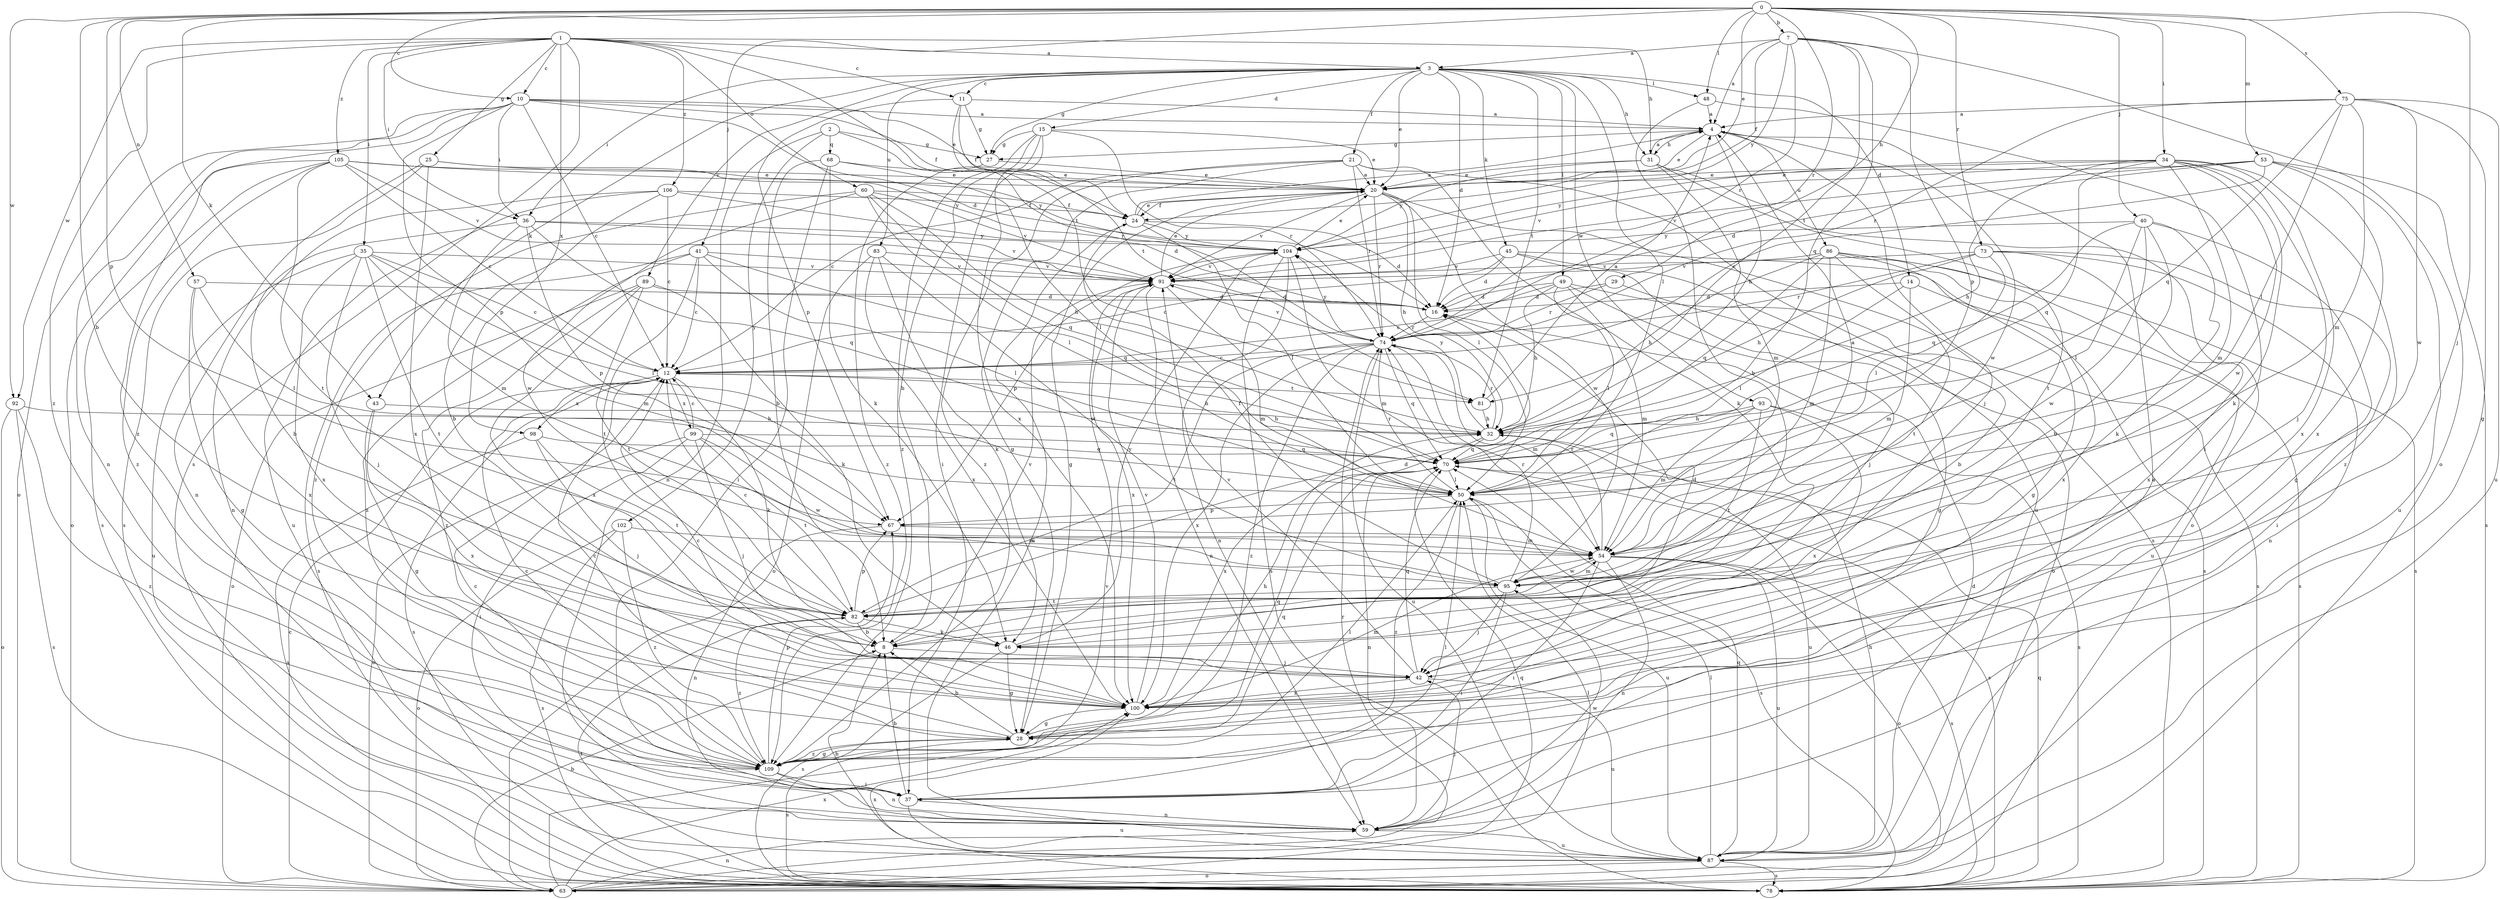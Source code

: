 strict digraph  {
0;
1;
2;
3;
4;
7;
8;
10;
11;
12;
14;
15;
16;
20;
21;
24;
25;
27;
28;
29;
31;
32;
34;
35;
36;
37;
40;
41;
42;
43;
45;
46;
48;
49;
50;
53;
54;
57;
59;
60;
63;
67;
68;
70;
73;
74;
75;
78;
81;
82;
83;
86;
87;
89;
91;
92;
93;
95;
98;
99;
100;
102;
104;
105;
106;
109;
0 -> 7  [label=b];
0 -> 8  [label=b];
0 -> 10  [label=c];
0 -> 20  [label=e];
0 -> 29  [label=h];
0 -> 34  [label=i];
0 -> 40  [label=j];
0 -> 41  [label=j];
0 -> 42  [label=j];
0 -> 43  [label=k];
0 -> 48  [label=l];
0 -> 53  [label=m];
0 -> 57  [label=n];
0 -> 67  [label=p];
0 -> 73  [label=r];
0 -> 74  [label=r];
0 -> 75  [label=s];
0 -> 92  [label=w];
1 -> 3  [label=a];
1 -> 10  [label=c];
1 -> 11  [label=c];
1 -> 25  [label=g];
1 -> 31  [label=h];
1 -> 35  [label=i];
1 -> 36  [label=i];
1 -> 60  [label=o];
1 -> 78  [label=s];
1 -> 81  [label=t];
1 -> 92  [label=w];
1 -> 98  [label=x];
1 -> 105  [label=z];
1 -> 106  [label=z];
1 -> 109  [label=z];
2 -> 27  [label=g];
2 -> 59  [label=n];
2 -> 68  [label=q];
2 -> 74  [label=r];
2 -> 102  [label=y];
3 -> 11  [label=c];
3 -> 14  [label=d];
3 -> 15  [label=d];
3 -> 16  [label=d];
3 -> 20  [label=e];
3 -> 21  [label=f];
3 -> 27  [label=g];
3 -> 31  [label=h];
3 -> 36  [label=i];
3 -> 43  [label=k];
3 -> 45  [label=k];
3 -> 48  [label=l];
3 -> 49  [label=l];
3 -> 50  [label=l];
3 -> 81  [label=t];
3 -> 83  [label=u];
3 -> 89  [label=v];
3 -> 93  [label=w];
4 -> 20  [label=e];
4 -> 27  [label=g];
4 -> 31  [label=h];
4 -> 32  [label=h];
4 -> 42  [label=j];
4 -> 86  [label=u];
4 -> 95  [label=w];
7 -> 3  [label=a];
7 -> 4  [label=a];
7 -> 24  [label=f];
7 -> 63  [label=o];
7 -> 67  [label=p];
7 -> 70  [label=q];
7 -> 74  [label=r];
7 -> 81  [label=t];
7 -> 104  [label=y];
8 -> 42  [label=j];
8 -> 91  [label=v];
10 -> 4  [label=a];
10 -> 12  [label=c];
10 -> 16  [label=d];
10 -> 20  [label=e];
10 -> 24  [label=f];
10 -> 36  [label=i];
10 -> 59  [label=n];
10 -> 63  [label=o];
10 -> 67  [label=p];
10 -> 109  [label=z];
11 -> 4  [label=a];
11 -> 24  [label=f];
11 -> 27  [label=g];
11 -> 67  [label=p];
11 -> 81  [label=t];
12 -> 32  [label=h];
12 -> 46  [label=k];
12 -> 78  [label=s];
12 -> 81  [label=t];
12 -> 98  [label=x];
12 -> 99  [label=x];
14 -> 16  [label=d];
14 -> 50  [label=l];
14 -> 54  [label=m];
14 -> 78  [label=s];
15 -> 8  [label=b];
15 -> 20  [label=e];
15 -> 27  [label=g];
15 -> 37  [label=i];
15 -> 74  [label=r];
15 -> 100  [label=x];
15 -> 109  [label=z];
16 -> 74  [label=r];
20 -> 24  [label=f];
20 -> 28  [label=g];
20 -> 32  [label=h];
20 -> 50  [label=l];
20 -> 74  [label=r];
20 -> 78  [label=s];
20 -> 91  [label=v];
20 -> 95  [label=w];
21 -> 12  [label=c];
21 -> 20  [label=e];
21 -> 28  [label=g];
21 -> 46  [label=k];
21 -> 74  [label=r];
21 -> 87  [label=u];
21 -> 109  [label=z];
24 -> 4  [label=a];
24 -> 16  [label=d];
24 -> 20  [label=e];
24 -> 50  [label=l];
24 -> 87  [label=u];
24 -> 104  [label=y];
25 -> 20  [label=e];
25 -> 59  [label=n];
25 -> 78  [label=s];
25 -> 100  [label=x];
25 -> 104  [label=y];
27 -> 20  [label=e];
27 -> 109  [label=z];
28 -> 8  [label=b];
28 -> 12  [label=c];
28 -> 32  [label=h];
28 -> 70  [label=q];
28 -> 78  [label=s];
28 -> 109  [label=z];
29 -> 8  [label=b];
29 -> 16  [label=d];
29 -> 74  [label=r];
31 -> 4  [label=a];
31 -> 20  [label=e];
31 -> 54  [label=m];
31 -> 63  [label=o];
31 -> 82  [label=t];
31 -> 104  [label=y];
32 -> 70  [label=q];
32 -> 74  [label=r];
32 -> 87  [label=u];
32 -> 100  [label=x];
32 -> 104  [label=y];
34 -> 20  [label=e];
34 -> 32  [label=h];
34 -> 42  [label=j];
34 -> 46  [label=k];
34 -> 54  [label=m];
34 -> 70  [label=q];
34 -> 91  [label=v];
34 -> 95  [label=w];
34 -> 100  [label=x];
34 -> 104  [label=y];
34 -> 109  [label=z];
35 -> 12  [label=c];
35 -> 42  [label=j];
35 -> 50  [label=l];
35 -> 54  [label=m];
35 -> 82  [label=t];
35 -> 87  [label=u];
35 -> 91  [label=v];
35 -> 100  [label=x];
36 -> 8  [label=b];
36 -> 54  [label=m];
36 -> 67  [label=p];
36 -> 70  [label=q];
36 -> 91  [label=v];
36 -> 104  [label=y];
37 -> 8  [label=b];
37 -> 12  [label=c];
37 -> 50  [label=l];
37 -> 59  [label=n];
37 -> 87  [label=u];
40 -> 8  [label=b];
40 -> 28  [label=g];
40 -> 46  [label=k];
40 -> 50  [label=l];
40 -> 70  [label=q];
40 -> 95  [label=w];
40 -> 104  [label=y];
41 -> 12  [label=c];
41 -> 50  [label=l];
41 -> 70  [label=q];
41 -> 78  [label=s];
41 -> 82  [label=t];
41 -> 91  [label=v];
41 -> 109  [label=z];
42 -> 70  [label=q];
42 -> 87  [label=u];
42 -> 91  [label=v];
42 -> 100  [label=x];
43 -> 28  [label=g];
43 -> 32  [label=h];
43 -> 100  [label=x];
45 -> 12  [label=c];
45 -> 16  [label=d];
45 -> 42  [label=j];
45 -> 63  [label=o];
45 -> 78  [label=s];
45 -> 91  [label=v];
46 -> 16  [label=d];
46 -> 28  [label=g];
46 -> 78  [label=s];
46 -> 104  [label=y];
48 -> 4  [label=a];
48 -> 8  [label=b];
48 -> 37  [label=i];
49 -> 12  [label=c];
49 -> 16  [label=d];
49 -> 28  [label=g];
49 -> 32  [label=h];
49 -> 50  [label=l];
49 -> 54  [label=m];
49 -> 78  [label=s];
50 -> 67  [label=p];
50 -> 74  [label=r];
50 -> 78  [label=s];
50 -> 87  [label=u];
50 -> 109  [label=z];
53 -> 12  [label=c];
53 -> 16  [label=d];
53 -> 20  [label=e];
53 -> 78  [label=s];
53 -> 87  [label=u];
53 -> 91  [label=v];
53 -> 100  [label=x];
54 -> 4  [label=a];
54 -> 37  [label=i];
54 -> 59  [label=n];
54 -> 63  [label=o];
54 -> 74  [label=r];
54 -> 78  [label=s];
54 -> 87  [label=u];
54 -> 95  [label=w];
57 -> 16  [label=d];
57 -> 28  [label=g];
57 -> 50  [label=l];
57 -> 100  [label=x];
59 -> 4  [label=a];
59 -> 42  [label=j];
59 -> 87  [label=u];
59 -> 95  [label=w];
60 -> 24  [label=f];
60 -> 32  [label=h];
60 -> 50  [label=l];
60 -> 70  [label=q];
60 -> 91  [label=v];
60 -> 95  [label=w];
60 -> 109  [label=z];
63 -> 8  [label=b];
63 -> 12  [label=c];
63 -> 50  [label=l];
63 -> 59  [label=n];
63 -> 70  [label=q];
63 -> 74  [label=r];
63 -> 91  [label=v];
63 -> 100  [label=x];
67 -> 54  [label=m];
67 -> 59  [label=n];
68 -> 8  [label=b];
68 -> 20  [label=e];
68 -> 37  [label=i];
68 -> 46  [label=k];
68 -> 50  [label=l];
70 -> 50  [label=l];
70 -> 59  [label=n];
70 -> 78  [label=s];
73 -> 32  [label=h];
73 -> 37  [label=i];
73 -> 50  [label=l];
73 -> 59  [label=n];
73 -> 74  [label=r];
73 -> 91  [label=v];
73 -> 100  [label=x];
74 -> 12  [label=c];
74 -> 54  [label=m];
74 -> 70  [label=q];
74 -> 82  [label=t];
74 -> 87  [label=u];
74 -> 91  [label=v];
74 -> 100  [label=x];
74 -> 104  [label=y];
74 -> 109  [label=z];
75 -> 4  [label=a];
75 -> 28  [label=g];
75 -> 50  [label=l];
75 -> 54  [label=m];
75 -> 70  [label=q];
75 -> 74  [label=r];
75 -> 87  [label=u];
75 -> 95  [label=w];
78 -> 70  [label=q];
78 -> 82  [label=t];
78 -> 100  [label=x];
81 -> 4  [label=a];
81 -> 32  [label=h];
82 -> 8  [label=b];
82 -> 12  [label=c];
82 -> 16  [label=d];
82 -> 46  [label=k];
82 -> 67  [label=p];
82 -> 109  [label=z];
83 -> 46  [label=k];
83 -> 63  [label=o];
83 -> 91  [label=v];
83 -> 95  [label=w];
83 -> 100  [label=x];
86 -> 28  [label=g];
86 -> 32  [label=h];
86 -> 54  [label=m];
86 -> 70  [label=q];
86 -> 78  [label=s];
86 -> 82  [label=t];
86 -> 87  [label=u];
86 -> 91  [label=v];
86 -> 100  [label=x];
87 -> 8  [label=b];
87 -> 16  [label=d];
87 -> 32  [label=h];
87 -> 50  [label=l];
87 -> 63  [label=o];
87 -> 70  [label=q];
87 -> 78  [label=s];
89 -> 16  [label=d];
89 -> 46  [label=k];
89 -> 63  [label=o];
89 -> 82  [label=t];
89 -> 100  [label=x];
89 -> 109  [label=z];
91 -> 16  [label=d];
91 -> 20  [label=e];
91 -> 54  [label=m];
91 -> 59  [label=n];
91 -> 100  [label=x];
92 -> 32  [label=h];
92 -> 63  [label=o];
92 -> 78  [label=s];
92 -> 109  [label=z];
93 -> 32  [label=h];
93 -> 54  [label=m];
93 -> 70  [label=q];
93 -> 78  [label=s];
93 -> 82  [label=t];
93 -> 100  [label=x];
95 -> 24  [label=f];
95 -> 37  [label=i];
95 -> 42  [label=j];
95 -> 54  [label=m];
95 -> 74  [label=r];
95 -> 82  [label=t];
98 -> 42  [label=j];
98 -> 70  [label=q];
98 -> 78  [label=s];
98 -> 82  [label=t];
99 -> 12  [label=c];
99 -> 37  [label=i];
99 -> 42  [label=j];
99 -> 63  [label=o];
99 -> 70  [label=q];
99 -> 82  [label=t];
99 -> 95  [label=w];
100 -> 12  [label=c];
100 -> 28  [label=g];
100 -> 54  [label=m];
100 -> 91  [label=v];
102 -> 54  [label=m];
102 -> 63  [label=o];
102 -> 78  [label=s];
102 -> 109  [label=z];
104 -> 20  [label=e];
104 -> 54  [label=m];
104 -> 59  [label=n];
104 -> 67  [label=p];
104 -> 78  [label=s];
104 -> 91  [label=v];
105 -> 12  [label=c];
105 -> 20  [label=e];
105 -> 63  [label=o];
105 -> 78  [label=s];
105 -> 82  [label=t];
105 -> 91  [label=v];
105 -> 104  [label=y];
105 -> 109  [label=z];
106 -> 8  [label=b];
106 -> 12  [label=c];
106 -> 16  [label=d];
106 -> 24  [label=f];
106 -> 59  [label=n];
106 -> 87  [label=u];
109 -> 12  [label=c];
109 -> 28  [label=g];
109 -> 37  [label=i];
109 -> 50  [label=l];
109 -> 59  [label=n];
109 -> 67  [label=p];
109 -> 70  [label=q];
}
